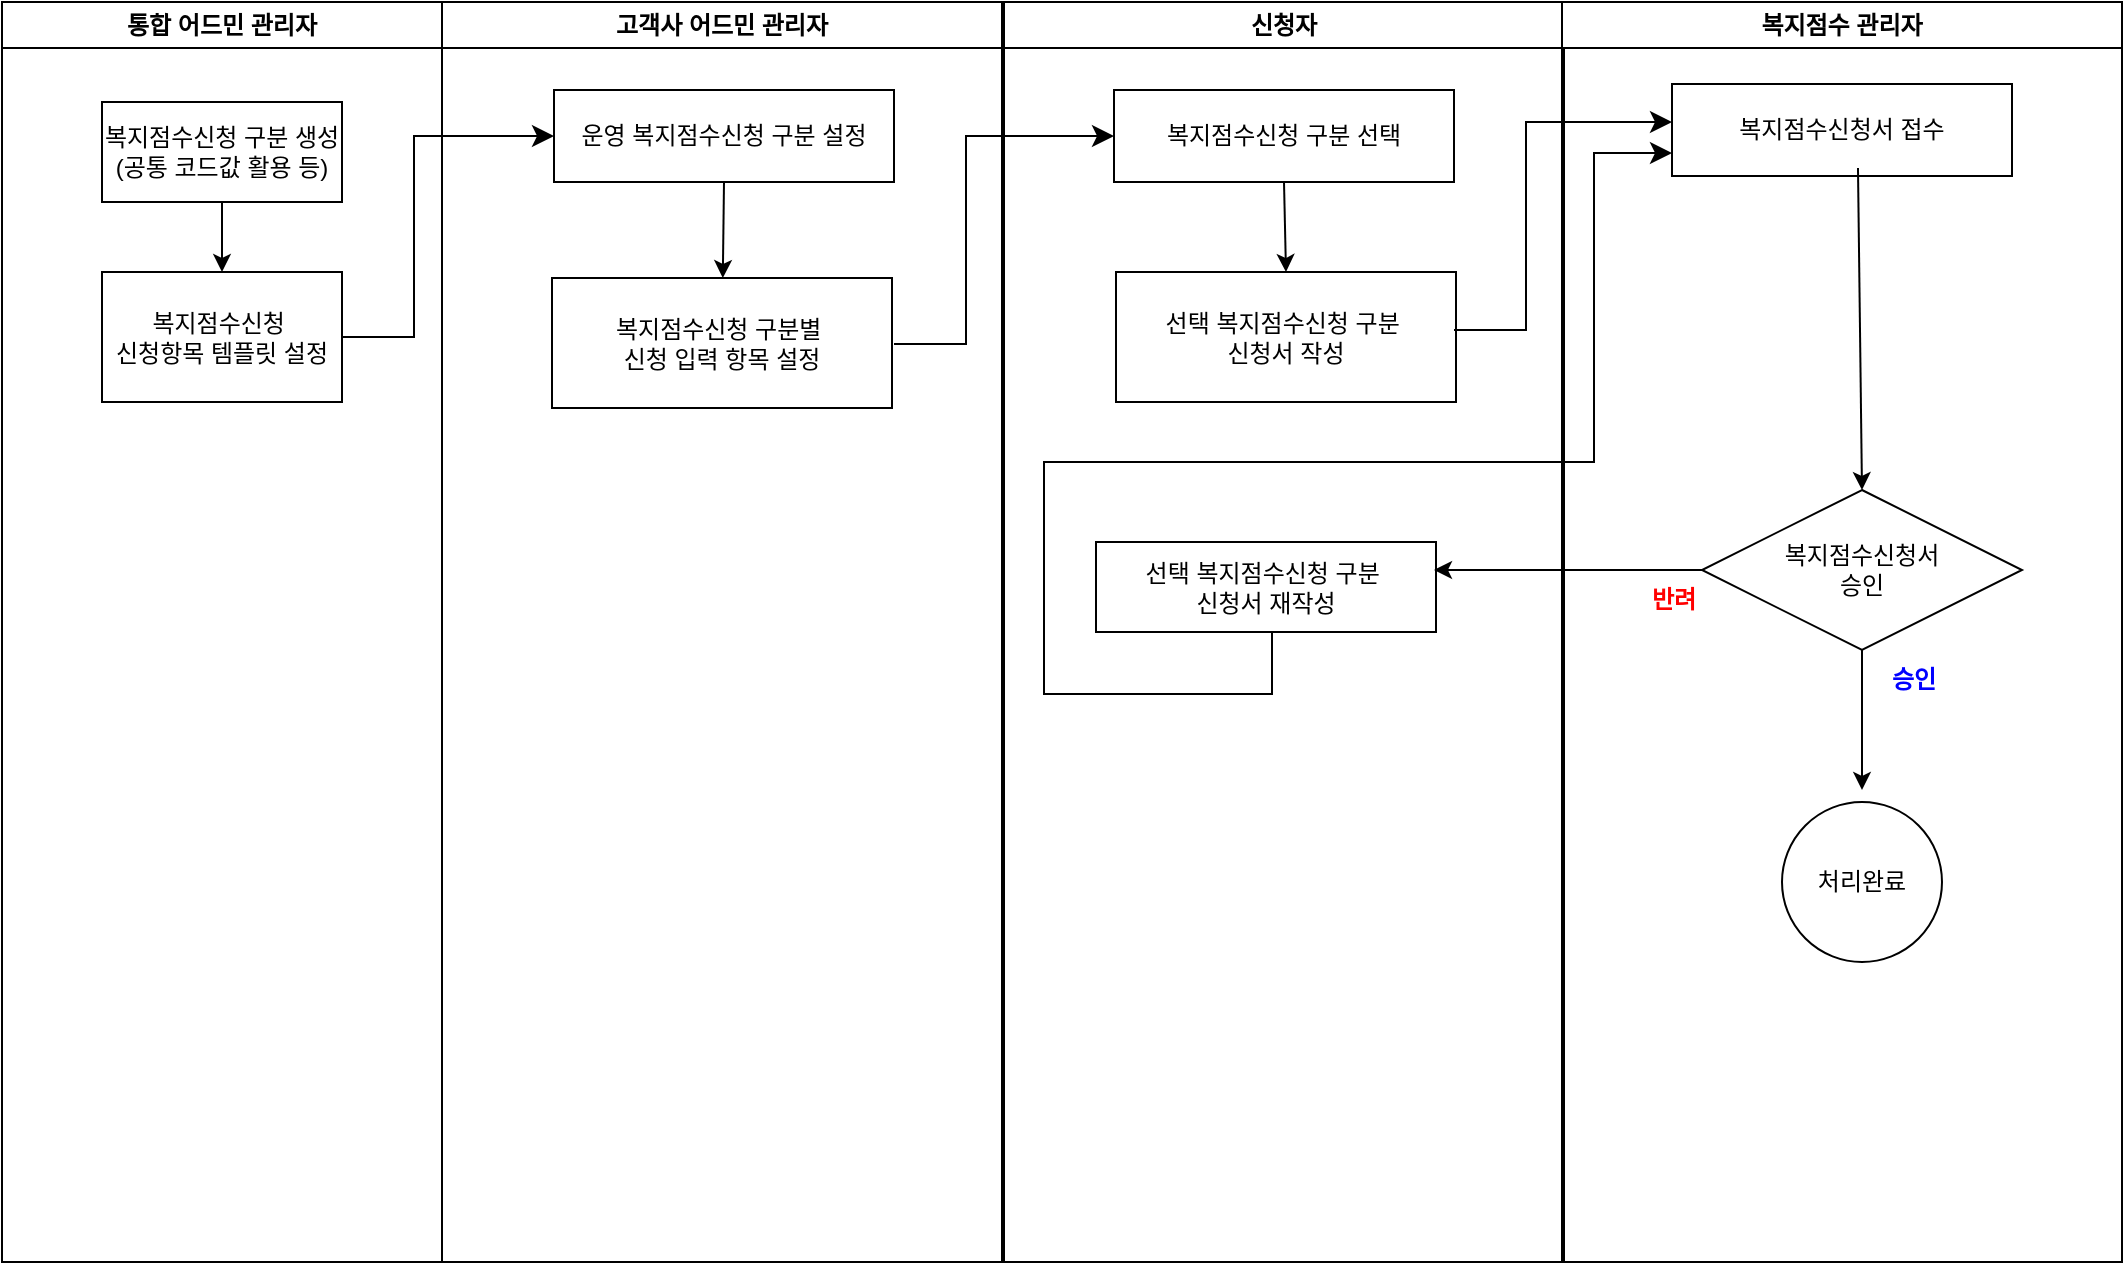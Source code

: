 <mxfile version="26.2.13">
  <diagram name="Page-1" id="e7e014a7-5840-1c2e-5031-d8a46d1fe8dd">
    <mxGraphModel dx="1428" dy="743" grid="1" gridSize="10" guides="1" tooltips="1" connect="1" arrows="1" fold="1" page="1" pageScale="1" pageWidth="1169" pageHeight="826" background="none" math="0" shadow="0">
      <root>
        <mxCell id="0" />
        <mxCell id="1" parent="0" />
        <mxCell id="2" value="통합 어드민 관리자" style="swimlane;whiteSpace=wrap" parent="1" vertex="1">
          <mxGeometry x="44" y="80" width="220" height="630" as="geometry" />
        </mxCell>
        <mxCell id="96O3fiuV2CnEG_7vWFeL-43" value="복지점수신청 구분 생성&lt;div&gt;(공통 코드값 활용 등)&lt;/div&gt;" style="rounded=0;whiteSpace=wrap;html=1;" vertex="1" parent="2">
          <mxGeometry x="50" y="50" width="120" height="50" as="geometry" />
        </mxCell>
        <mxCell id="3" value="고객사 어드민 관리자" style="swimlane;whiteSpace=wrap" parent="1" vertex="1">
          <mxGeometry x="264" y="80" width="280" height="630" as="geometry" />
        </mxCell>
        <mxCell id="96O3fiuV2CnEG_7vWFeL-48" value="복지점수신청 구분별&amp;nbsp;&lt;div&gt;신청 입력 항목 설정&lt;/div&gt;" style="rounded=0;whiteSpace=wrap;html=1;" vertex="1" parent="3">
          <mxGeometry x="55" y="138" width="170" height="65" as="geometry" />
        </mxCell>
        <mxCell id="96O3fiuV2CnEG_7vWFeL-63" value="" style="edgeStyle=elbowEdgeStyle;elbow=horizontal;endArrow=classic;html=1;curved=0;rounded=0;endSize=8;startSize=8;exitX=1;exitY=0.5;exitDx=0;exitDy=0;entryX=0;entryY=0.5;entryDx=0;entryDy=0;" edge="1" parent="3" target="96O3fiuV2CnEG_7vWFeL-54">
          <mxGeometry width="50" height="50" relative="1" as="geometry">
            <mxPoint x="226" y="171" as="sourcePoint" />
            <mxPoint x="332" y="70" as="targetPoint" />
            <Array as="points">
              <mxPoint x="262" y="113" />
            </Array>
          </mxGeometry>
        </mxCell>
        <mxCell id="4" value="신청자" style="swimlane;whiteSpace=wrap" parent="1" vertex="1">
          <mxGeometry x="545" y="80" width="280" height="630" as="geometry" />
        </mxCell>
        <mxCell id="96O3fiuV2CnEG_7vWFeL-54" value="복지점수신청 구분 선택" style="rounded=0;whiteSpace=wrap;html=1;" vertex="1" parent="4">
          <mxGeometry x="55" y="44" width="170" height="46" as="geometry" />
        </mxCell>
        <mxCell id="96O3fiuV2CnEG_7vWFeL-55" value="선택 복지점수신청 구분&amp;nbsp;&lt;div&gt;신청서 작성&lt;/div&gt;" style="rounded=0;whiteSpace=wrap;html=1;" vertex="1" parent="4">
          <mxGeometry x="56" y="135" width="170" height="65" as="geometry" />
        </mxCell>
        <mxCell id="96O3fiuV2CnEG_7vWFeL-57" value="" style="endArrow=classic;html=1;rounded=0;exitX=0.5;exitY=1;exitDx=0;exitDy=0;entryX=0.5;entryY=0;entryDx=0;entryDy=0;" edge="1" parent="4" source="96O3fiuV2CnEG_7vWFeL-54" target="96O3fiuV2CnEG_7vWFeL-55">
          <mxGeometry width="50" height="50" relative="1" as="geometry">
            <mxPoint x="33" y="100" as="sourcePoint" />
            <mxPoint x="32" y="148" as="targetPoint" />
          </mxGeometry>
        </mxCell>
        <mxCell id="96O3fiuV2CnEG_7vWFeL-69" value="선택 복지점수신청 구분&amp;nbsp;&lt;div&gt;신청서 재작성&lt;/div&gt;" style="rounded=0;whiteSpace=wrap;html=1;" vertex="1" parent="4">
          <mxGeometry x="46" y="270" width="170" height="45" as="geometry" />
        </mxCell>
        <mxCell id="96O3fiuV2CnEG_7vWFeL-73" value="" style="shape=partialRectangle;whiteSpace=wrap;html=1;top=0;left=0;fillColor=none;" vertex="1" parent="4">
          <mxGeometry x="20" y="316" width="114" height="30" as="geometry" />
        </mxCell>
        <mxCell id="96O3fiuV2CnEG_7vWFeL-74" value="" style="shape=partialRectangle;whiteSpace=wrap;html=1;bottom=0;right=0;fillColor=none;" vertex="1" parent="4">
          <mxGeometry x="20" y="230" width="120" height="116" as="geometry" />
        </mxCell>
        <mxCell id="96O3fiuV2CnEG_7vWFeL-45" value="복지점수 관리자" style="swimlane;whiteSpace=wrap" vertex="1" parent="1">
          <mxGeometry x="824" y="80" width="280" height="630" as="geometry" />
        </mxCell>
        <mxCell id="96O3fiuV2CnEG_7vWFeL-60" value="복지점수신청서&lt;div&gt;승인&lt;/div&gt;" style="rhombus;whiteSpace=wrap;html=1;" vertex="1" parent="96O3fiuV2CnEG_7vWFeL-45">
          <mxGeometry x="70" y="244" width="160" height="80" as="geometry" />
        </mxCell>
        <mxCell id="96O3fiuV2CnEG_7vWFeL-61" value="" style="endArrow=classic;html=1;rounded=0;exitX=0.5;exitY=1;exitDx=0;exitDy=0;" edge="1" parent="96O3fiuV2CnEG_7vWFeL-45" source="96O3fiuV2CnEG_7vWFeL-60">
          <mxGeometry width="50" height="50" relative="1" as="geometry">
            <mxPoint x="146" y="444" as="sourcePoint" />
            <mxPoint x="150" y="394" as="targetPoint" />
          </mxGeometry>
        </mxCell>
        <mxCell id="96O3fiuV2CnEG_7vWFeL-64" value="" style="edgeStyle=elbowEdgeStyle;elbow=horizontal;endArrow=classic;html=1;curved=0;rounded=0;endSize=8;startSize=8;exitX=1;exitY=0.5;exitDx=0;exitDy=0;entryX=0;entryY=0.5;entryDx=0;entryDy=0;" edge="1" parent="96O3fiuV2CnEG_7vWFeL-45">
          <mxGeometry width="50" height="50" relative="1" as="geometry">
            <mxPoint x="-54" y="164" as="sourcePoint" />
            <mxPoint x="55" y="60" as="targetPoint" />
            <Array as="points">
              <mxPoint x="-18" y="106" />
            </Array>
          </mxGeometry>
        </mxCell>
        <mxCell id="96O3fiuV2CnEG_7vWFeL-66" value="&lt;b&gt;&lt;font style=&quot;color: rgb(0, 0, 255);&quot;&gt;승인&lt;/font&gt;&lt;/b&gt;" style="text;html=1;align=center;verticalAlign=middle;whiteSpace=wrap;rounded=0;" vertex="1" parent="96O3fiuV2CnEG_7vWFeL-45">
          <mxGeometry x="146" y="324" width="60" height="30" as="geometry" />
        </mxCell>
        <mxCell id="96O3fiuV2CnEG_7vWFeL-76" value="처리완료" style="ellipse;whiteSpace=wrap;html=1;aspect=fixed;" vertex="1" parent="96O3fiuV2CnEG_7vWFeL-45">
          <mxGeometry x="110" y="400" width="80" height="80" as="geometry" />
        </mxCell>
        <mxCell id="96O3fiuV2CnEG_7vWFeL-46" value="복지점수신청&amp;nbsp;&lt;div&gt;신청항목 템플릿 설정&lt;/div&gt;" style="rounded=0;whiteSpace=wrap;html=1;" vertex="1" parent="1">
          <mxGeometry x="94" y="215" width="120" height="65" as="geometry" />
        </mxCell>
        <mxCell id="96O3fiuV2CnEG_7vWFeL-47" value="" style="endArrow=classic;html=1;rounded=0;exitX=0.5;exitY=1;exitDx=0;exitDy=0;entryX=0.5;entryY=0;entryDx=0;entryDy=0;" edge="1" parent="1" source="96O3fiuV2CnEG_7vWFeL-43" target="96O3fiuV2CnEG_7vWFeL-46">
          <mxGeometry width="50" height="50" relative="1" as="geometry">
            <mxPoint x="560" y="410" as="sourcePoint" />
            <mxPoint x="610" y="360" as="targetPoint" />
          </mxGeometry>
        </mxCell>
        <mxCell id="96O3fiuV2CnEG_7vWFeL-51" value="운영 복지점수신청 구분 설정" style="rounded=0;whiteSpace=wrap;html=1;" vertex="1" parent="1">
          <mxGeometry x="320" y="124" width="170" height="46" as="geometry" />
        </mxCell>
        <mxCell id="96O3fiuV2CnEG_7vWFeL-53" value="" style="endArrow=classic;html=1;rounded=0;exitX=0.5;exitY=1;exitDx=0;exitDy=0;" edge="1" parent="1" source="96O3fiuV2CnEG_7vWFeL-51" target="96O3fiuV2CnEG_7vWFeL-48">
          <mxGeometry width="50" height="50" relative="1" as="geometry">
            <mxPoint x="560" y="360" as="sourcePoint" />
            <mxPoint x="610" y="310" as="targetPoint" />
          </mxGeometry>
        </mxCell>
        <mxCell id="96O3fiuV2CnEG_7vWFeL-58" value="복지점수신청서 접수" style="rounded=0;whiteSpace=wrap;html=1;" vertex="1" parent="1">
          <mxGeometry x="879" y="121" width="170" height="46" as="geometry" />
        </mxCell>
        <mxCell id="96O3fiuV2CnEG_7vWFeL-62" value="" style="edgeStyle=elbowEdgeStyle;elbow=horizontal;endArrow=classic;html=1;curved=0;rounded=0;endSize=8;startSize=8;exitX=1;exitY=0.5;exitDx=0;exitDy=0;entryX=0;entryY=0.5;entryDx=0;entryDy=0;" edge="1" parent="1" source="96O3fiuV2CnEG_7vWFeL-46" target="96O3fiuV2CnEG_7vWFeL-51">
          <mxGeometry width="50" height="50" relative="1" as="geometry">
            <mxPoint x="220" y="250" as="sourcePoint" />
            <mxPoint x="270" y="200" as="targetPoint" />
            <Array as="points">
              <mxPoint x="250" y="190" />
            </Array>
          </mxGeometry>
        </mxCell>
        <mxCell id="96O3fiuV2CnEG_7vWFeL-65" value="" style="endArrow=classic;html=1;rounded=0;exitX=0.547;exitY=0.913;exitDx=0;exitDy=0;entryX=0.5;entryY=0;entryDx=0;entryDy=0;exitPerimeter=0;" edge="1" parent="1" source="96O3fiuV2CnEG_7vWFeL-58" target="96O3fiuV2CnEG_7vWFeL-60">
          <mxGeometry width="50" height="50" relative="1" as="geometry">
            <mxPoint x="984" y="370" as="sourcePoint" />
            <mxPoint x="984" y="440" as="targetPoint" />
          </mxGeometry>
        </mxCell>
        <mxCell id="96O3fiuV2CnEG_7vWFeL-67" value="&lt;b&gt;&lt;font style=&quot;color: rgb(255, 0, 0);&quot;&gt;반려&lt;/font&gt;&lt;/b&gt;" style="text;html=1;align=center;verticalAlign=middle;whiteSpace=wrap;rounded=0;" vertex="1" parent="1">
          <mxGeometry x="850" y="364" width="60" height="30" as="geometry" />
        </mxCell>
        <mxCell id="96O3fiuV2CnEG_7vWFeL-68" value="" style="endArrow=classic;html=1;rounded=0;exitX=0;exitY=0.5;exitDx=0;exitDy=0;" edge="1" parent="1" source="96O3fiuV2CnEG_7vWFeL-60">
          <mxGeometry width="50" height="50" relative="1" as="geometry">
            <mxPoint x="890" y="360" as="sourcePoint" />
            <mxPoint x="760" y="364" as="targetPoint" />
          </mxGeometry>
        </mxCell>
        <mxCell id="96O3fiuV2CnEG_7vWFeL-75" value="" style="edgeStyle=elbowEdgeStyle;elbow=horizontal;endArrow=classic;html=1;curved=0;rounded=0;endSize=8;startSize=8;exitX=1;exitY=0.5;exitDx=0;exitDy=0;entryX=0;entryY=0.75;entryDx=0;entryDy=0;" edge="1" parent="1" target="96O3fiuV2CnEG_7vWFeL-58">
          <mxGeometry width="50" height="50" relative="1" as="geometry">
            <mxPoint x="685" y="310" as="sourcePoint" />
            <mxPoint x="794" y="206" as="targetPoint" />
            <Array as="points">
              <mxPoint x="840" y="260" />
            </Array>
          </mxGeometry>
        </mxCell>
      </root>
    </mxGraphModel>
  </diagram>
</mxfile>
